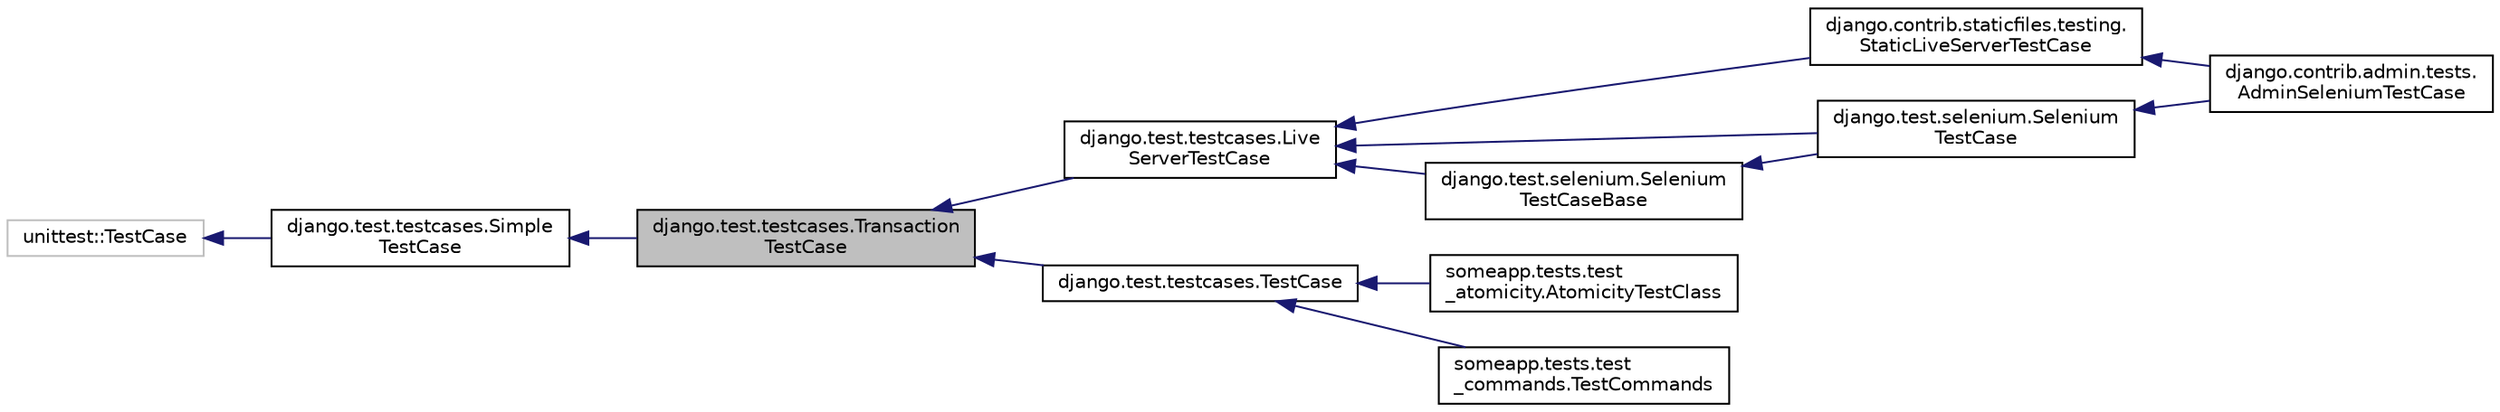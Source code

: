digraph "django.test.testcases.TransactionTestCase"
{
 // LATEX_PDF_SIZE
  edge [fontname="Helvetica",fontsize="10",labelfontname="Helvetica",labelfontsize="10"];
  node [fontname="Helvetica",fontsize="10",shape=record];
  rankdir="LR";
  Node1 [label="django.test.testcases.Transaction\lTestCase",height=0.2,width=0.4,color="black", fillcolor="grey75", style="filled", fontcolor="black",tooltip=" "];
  Node2 -> Node1 [dir="back",color="midnightblue",fontsize="10",style="solid"];
  Node2 [label="django.test.testcases.Simple\lTestCase",height=0.2,width=0.4,color="black", fillcolor="white", style="filled",URL="$classdjango_1_1test_1_1testcases_1_1_simple_test_case.html",tooltip=" "];
  Node3 -> Node2 [dir="back",color="midnightblue",fontsize="10",style="solid"];
  Node3 [label="unittest::TestCase",height=0.2,width=0.4,color="grey75", fillcolor="white", style="filled",tooltip=" "];
  Node1 -> Node4 [dir="back",color="midnightblue",fontsize="10",style="solid"];
  Node4 [label="django.test.testcases.Live\lServerTestCase",height=0.2,width=0.4,color="black", fillcolor="white", style="filled",URL="$classdjango_1_1test_1_1testcases_1_1_live_server_test_case.html",tooltip=" "];
  Node4 -> Node5 [dir="back",color="midnightblue",fontsize="10",style="solid"];
  Node5 [label="django.contrib.staticfiles.testing.\lStaticLiveServerTestCase",height=0.2,width=0.4,color="black", fillcolor="white", style="filled",URL="$classdjango_1_1contrib_1_1staticfiles_1_1testing_1_1_static_live_server_test_case.html",tooltip=" "];
  Node5 -> Node6 [dir="back",color="midnightblue",fontsize="10",style="solid"];
  Node6 [label="django.contrib.admin.tests.\lAdminSeleniumTestCase",height=0.2,width=0.4,color="black", fillcolor="white", style="filled",URL="$classdjango_1_1contrib_1_1admin_1_1tests_1_1_admin_selenium_test_case.html",tooltip=" "];
  Node4 -> Node7 [dir="back",color="midnightblue",fontsize="10",style="solid"];
  Node7 [label="django.test.selenium.Selenium\lTestCase",height=0.2,width=0.4,color="black", fillcolor="white", style="filled",URL="$classdjango_1_1test_1_1selenium_1_1_selenium_test_case.html",tooltip=" "];
  Node7 -> Node6 [dir="back",color="midnightblue",fontsize="10",style="solid"];
  Node4 -> Node8 [dir="back",color="midnightblue",fontsize="10",style="solid"];
  Node8 [label="django.test.selenium.Selenium\lTestCaseBase",height=0.2,width=0.4,color="black", fillcolor="white", style="filled",URL="$classdjango_1_1test_1_1selenium_1_1_selenium_test_case_base.html",tooltip=" "];
  Node8 -> Node7 [dir="back",color="midnightblue",fontsize="10",style="solid"];
  Node1 -> Node9 [dir="back",color="midnightblue",fontsize="10",style="solid"];
  Node9 [label="django.test.testcases.TestCase",height=0.2,width=0.4,color="black", fillcolor="white", style="filled",URL="$classdjango_1_1test_1_1testcases_1_1_test_case.html",tooltip=" "];
  Node9 -> Node10 [dir="back",color="midnightblue",fontsize="10",style="solid"];
  Node10 [label="someapp.tests.test\l_atomicity.AtomicityTestClass",height=0.2,width=0.4,color="black", fillcolor="white", style="filled",URL="$classsomeapp_1_1tests_1_1test__atomicity_1_1_atomicity_test_class.html",tooltip=" "];
  Node9 -> Node11 [dir="back",color="midnightblue",fontsize="10",style="solid"];
  Node11 [label="someapp.tests.test\l_commands.TestCommands",height=0.2,width=0.4,color="black", fillcolor="white", style="filled",URL="$classsomeapp_1_1tests_1_1test__commands_1_1_test_commands.html",tooltip="for Python 3"];
}
